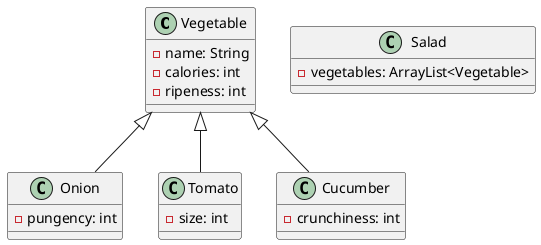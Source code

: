 @startuml lab6
class Vegetable {
  - name: String
  - calories: int
  - ripeness: int
}

class Onion {
  - pungency: int
}

class Tomato {
  - size: int
}

class Cucumber {
  - crunchiness: int
}

class Salad {
  - vegetables: ArrayList<Vegetable>
}

Vegetable <|-- Tomato
Vegetable <|-- Cucumber
Vegetable <|-- Onion

@enduml

